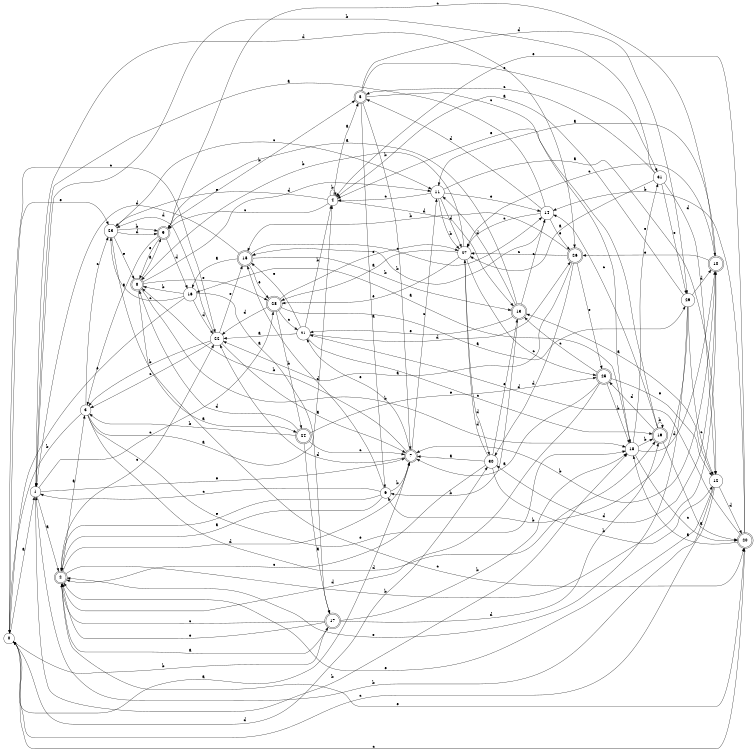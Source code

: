 digraph n26_10 {
__start0 [label="" shape="none"];

rankdir=LR;
size="8,5";

s0 [style="filled", color="black", fillcolor="white" shape="circle", label="0"];
s1 [style="filled", color="black", fillcolor="white" shape="circle", label="1"];
s2 [style="rounded,filled", color="black", fillcolor="white" shape="doublecircle", label="2"];
s3 [style="filled", color="black", fillcolor="white" shape="circle", label="3"];
s4 [style="filled", color="black", fillcolor="white" shape="circle", label="4"];
s5 [style="rounded,filled", color="black", fillcolor="white" shape="doublecircle", label="5"];
s6 [style="filled", color="black", fillcolor="white" shape="circle", label="6"];
s7 [style="rounded,filled", color="black", fillcolor="white" shape="doublecircle", label="7"];
s8 [style="rounded,filled", color="black", fillcolor="white" shape="doublecircle", label="8"];
s9 [style="rounded,filled", color="black", fillcolor="white" shape="doublecircle", label="9"];
s10 [style="rounded,filled", color="black", fillcolor="white" shape="doublecircle", label="10"];
s11 [style="filled", color="black", fillcolor="white" shape="circle", label="11"];
s12 [style="filled", color="black", fillcolor="white" shape="circle", label="12"];
s13 [style="rounded,filled", color="black", fillcolor="white" shape="doublecircle", label="13"];
s14 [style="filled", color="black", fillcolor="white" shape="circle", label="14"];
s15 [style="rounded,filled", color="black", fillcolor="white" shape="doublecircle", label="15"];
s16 [style="filled", color="black", fillcolor="white" shape="circle", label="16"];
s17 [style="rounded,filled", color="black", fillcolor="white" shape="doublecircle", label="17"];
s18 [style="filled", color="black", fillcolor="white" shape="circle", label="18"];
s19 [style="rounded,filled", color="black", fillcolor="white" shape="doublecircle", label="19"];
s20 [style="rounded,filled", color="black", fillcolor="white" shape="doublecircle", label="20"];
s21 [style="filled", color="black", fillcolor="white" shape="circle", label="21"];
s22 [style="filled", color="black", fillcolor="white" shape="circle", label="22"];
s23 [style="filled", color="black", fillcolor="white" shape="circle", label="23"];
s24 [style="rounded,filled", color="black", fillcolor="white" shape="doublecircle", label="24"];
s25 [style="rounded,filled", color="black", fillcolor="white" shape="doublecircle", label="25"];
s26 [style="rounded,filled", color="black", fillcolor="white" shape="doublecircle", label="26"];
s27 [style="filled", color="black", fillcolor="white" shape="circle", label="27"];
s28 [style="rounded,filled", color="black", fillcolor="white" shape="doublecircle", label="28"];
s29 [style="filled", color="black", fillcolor="white" shape="circle", label="29"];
s30 [style="filled", color="black", fillcolor="white" shape="circle", label="30"];
s31 [style="filled", color="black", fillcolor="white" shape="circle", label="31"];
s0 -> s1 [label="a"];
s0 -> s17 [label="b"];
s0 -> s22 [label="c"];
s0 -> s30 [label="d"];
s0 -> s23 [label="e"];
s1 -> s2 [label="a"];
s1 -> s18 [label="b"];
s1 -> s28 [label="c"];
s1 -> s26 [label="d"];
s1 -> s7 [label="e"];
s2 -> s3 [label="a"];
s2 -> s10 [label="b"];
s2 -> s22 [label="c"];
s2 -> s7 [label="d"];
s2 -> s20 [label="e"];
s3 -> s4 [label="a"];
s3 -> s0 [label="b"];
s3 -> s23 [label="c"];
s3 -> s19 [label="d"];
s3 -> s18 [label="e"];
s4 -> s5 [label="a"];
s4 -> s4 [label="b"];
s4 -> s9 [label="c"];
s4 -> s13 [label="d"];
s4 -> s23 [label="e"];
s5 -> s6 [label="a"];
s5 -> s7 [label="b"];
s5 -> s18 [label="c"];
s5 -> s29 [label="d"];
s5 -> s31 [label="e"];
s6 -> s2 [label="a"];
s6 -> s7 [label="b"];
s6 -> s1 [label="c"];
s6 -> s15 [label="d"];
s6 -> s2 [label="e"];
s7 -> s0 [label="a"];
s7 -> s8 [label="b"];
s7 -> s11 [label="c"];
s7 -> s22 [label="d"];
s7 -> s21 [label="e"];
s8 -> s9 [label="a"];
s8 -> s18 [label="b"];
s8 -> s20 [label="c"];
s8 -> s11 [label="d"];
s8 -> s28 [label="e"];
s9 -> s3 [label="a"];
s9 -> s5 [label="b"];
s9 -> s10 [label="c"];
s9 -> s16 [label="d"];
s9 -> s8 [label="e"];
s10 -> s11 [label="a"];
s10 -> s7 [label="b"];
s10 -> s27 [label="c"];
s10 -> s30 [label="d"];
s10 -> s26 [label="e"];
s11 -> s12 [label="a"];
s11 -> s27 [label="b"];
s11 -> s4 [label="c"];
s11 -> s27 [label="d"];
s11 -> s14 [label="e"];
s12 -> s13 [label="a"];
s12 -> s1 [label="b"];
s12 -> s0 [label="c"];
s12 -> s20 [label="d"];
s12 -> s2 [label="e"];
s13 -> s9 [label="a"];
s13 -> s6 [label="b"];
s13 -> s14 [label="c"];
s13 -> s11 [label="d"];
s13 -> s21 [label="e"];
s14 -> s1 [label="a"];
s14 -> s15 [label="b"];
s14 -> s27 [label="c"];
s14 -> s5 [label="d"];
s14 -> s26 [label="e"];
s15 -> s16 [label="a"];
s15 -> s13 [label="b"];
s15 -> s14 [label="c"];
s15 -> s1 [label="d"];
s15 -> s28 [label="e"];
s16 -> s17 [label="a"];
s16 -> s8 [label="b"];
s16 -> s23 [label="c"];
s16 -> s22 [label="d"];
s16 -> s0 [label="e"];
s17 -> s2 [label="a"];
s17 -> s18 [label="b"];
s17 -> s2 [label="c"];
s17 -> s19 [label="d"];
s17 -> s2 [label="e"];
s18 -> s16 [label="a"];
s18 -> s19 [label="b"];
s18 -> s20 [label="c"];
s18 -> s10 [label="d"];
s18 -> s31 [label="e"];
s19 -> s20 [label="a"];
s19 -> s19 [label="b"];
s19 -> s14 [label="c"];
s19 -> s25 [label="d"];
s19 -> s4 [label="e"];
s20 -> s18 [label="a"];
s20 -> s14 [label="b"];
s20 -> s0 [label="c"];
s20 -> s21 [label="d"];
s20 -> s4 [label="e"];
s21 -> s22 [label="a"];
s21 -> s4 [label="b"];
s21 -> s19 [label="c"];
s21 -> s26 [label="d"];
s21 -> s15 [label="e"];
s22 -> s7 [label="a"];
s22 -> s3 [label="b"];
s22 -> s3 [label="c"];
s22 -> s23 [label="d"];
s22 -> s15 [label="e"];
s23 -> s24 [label="a"];
s23 -> s9 [label="b"];
s23 -> s11 [label="c"];
s23 -> s9 [label="d"];
s23 -> s8 [label="e"];
s24 -> s17 [label="a"];
s24 -> s3 [label="b"];
s24 -> s7 [label="c"];
s24 -> s8 [label="d"];
s24 -> s25 [label="e"];
s25 -> s7 [label="a"];
s25 -> s18 [label="b"];
s25 -> s13 [label="c"];
s25 -> s2 [label="d"];
s25 -> s12 [label="e"];
s26 -> s22 [label="a"];
s26 -> s15 [label="b"];
s26 -> s27 [label="c"];
s26 -> s30 [label="d"];
s26 -> s25 [label="e"];
s27 -> s28 [label="a"];
s27 -> s8 [label="b"];
s27 -> s25 [label="c"];
s27 -> s30 [label="d"];
s27 -> s28 [label="e"];
s28 -> s29 [label="a"];
s28 -> s24 [label="b"];
s28 -> s21 [label="c"];
s28 -> s22 [label="d"];
s28 -> s27 [label="e"];
s29 -> s4 [label="a"];
s29 -> s6 [label="b"];
s29 -> s12 [label="c"];
s29 -> s10 [label="d"];
s29 -> s2 [label="e"];
s30 -> s7 [label="a"];
s30 -> s12 [label="b"];
s30 -> s2 [label="c"];
s30 -> s27 [label="d"];
s30 -> s13 [label="e"];
s31 -> s27 [label="a"];
s31 -> s1 [label="b"];
s31 -> s5 [label="c"];
s31 -> s12 [label="d"];
s31 -> s29 [label="e"];

}